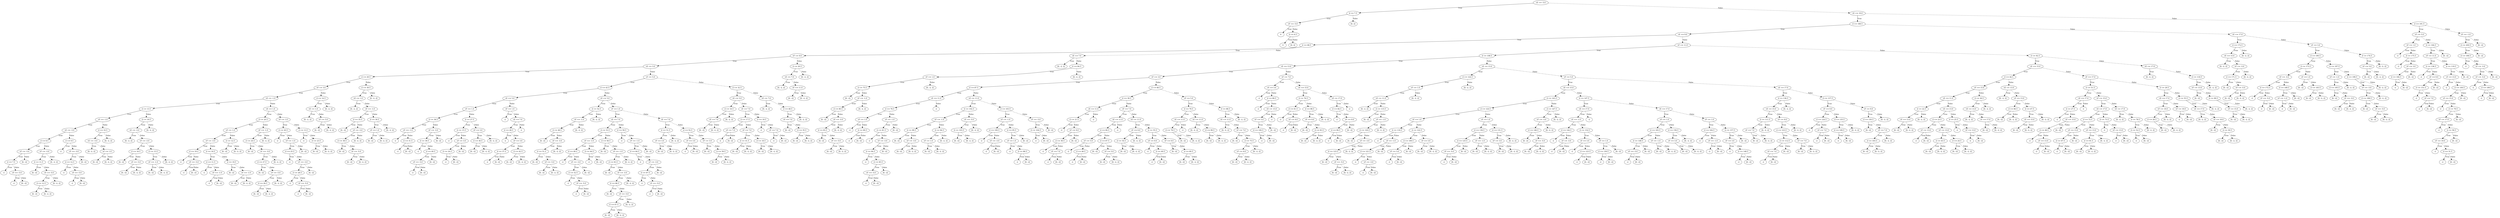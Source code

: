 digraph {
0 [label="vE <= -5.0"];
1 [label="d <= 7.5"];
2 [label="vF <= -5.0"];
3 [label="0"];
2 -> 3 [label="True"];
4 [label="d <= 6.5"];
5 [label="0"];
4 -> 5 [label="True"];
6 [label="[0, 2]"];
4 -> 6 [style="dashed", label="False"];
2 -> 4 [style="dashed", label="False"];
1 -> 2 [label="True"];
7 [label="[0, 2]"];
1 -> 7 [style="dashed", label="False"];
0 -> 1 [label="True"];
8 [label="vE <= 19.0"];
9 [label="d <= 168.5"];
10 [label="vE <= 9.0"];
11 [label="d <= 68.5"];
12 [label="vF <= 9.0"];
13 [label="vE <= 3.0"];
14 [label="d <= 29.5"];
15 [label="vF <= 3.0"];
16 [label="vE <= -1.0"];
17 [label="d <= 13.5"];
18 [label="vF <= -1.0"];
19 [label="vE <= -3.0"];
20 [label="d <= 8.5"];
21 [label="vF <= -3.0"];
22 [label="d <= 7.5"];
23 [label="-2"];
22 -> 23 [label="True"];
24 [label="vF <= -5.0"];
25 [label="-2"];
24 -> 25 [label="True"];
26 [label="[0, -2]"];
24 -> 26 [style="dashed", label="False"];
22 -> 24 [style="dashed", label="False"];
21 -> 22 [label="True"];
27 [label="[0, -2]"];
21 -> 27 [style="dashed", label="False"];
20 -> 21 [label="True"];
28 [label="vF <= -3.0"];
29 [label="d <= 11.5"];
30 [label="[0, -2]"];
29 -> 30 [label="True"];
31 [label="vF <= -5.0"];
32 [label="d <= 12.5"];
33 [label="[0, -2]"];
32 -> 33 [label="True"];
34 [label="[0, -2, 2]"];
32 -> 34 [style="dashed", label="False"];
31 -> 32 [label="True"];
35 [label="[0, -2, 2]"];
31 -> 35 [style="dashed", label="False"];
29 -> 31 [style="dashed", label="False"];
28 -> 29 [label="True"];
36 [label="[0, -2, 2]"];
28 -> 36 [style="dashed", label="False"];
20 -> 28 [style="dashed", label="False"];
19 -> 20 [label="True"];
37 [label="d <= 9.5"];
38 [label="-2"];
37 -> 38 [label="True"];
39 [label="vF <= -3.0"];
40 [label="d <= 12.5"];
41 [label="-2"];
40 -> 41 [label="True"];
42 [label="vF <= -5.0"];
43 [label="-2"];
42 -> 43 [label="True"];
44 [label="[0, -2]"];
42 -> 44 [style="dashed", label="False"];
40 -> 42 [style="dashed", label="False"];
39 -> 40 [label="True"];
45 [label="[0, -2]"];
39 -> 45 [style="dashed", label="False"];
37 -> 39 [style="dashed", label="False"];
19 -> 37 [style="dashed", label="False"];
18 -> 19 [label="True"];
46 [label="d <= 10.5"];
47 [label="vE <= -3.0"];
48 [label="[0, -2, 2]"];
47 -> 48 [label="True"];
49 [label="vF <= 1.0"];
50 [label="[0, -2]"];
49 -> 50 [label="True"];
51 [label="[0, -2, 2]"];
49 -> 51 [style="dashed", label="False"];
47 -> 49 [style="dashed", label="False"];
46 -> 47 [label="True"];
52 [label="[0, -2, 2]"];
46 -> 52 [style="dashed", label="False"];
18 -> 46 [style="dashed", label="False"];
17 -> 18 [label="True"];
53 [label="d <= 19.5"];
54 [label="vE <= -3.0"];
55 [label="[0, -2, 2]"];
54 -> 55 [label="True"];
56 [label="vF <= -3.0"];
57 [label="d <= 18.5"];
58 [label="[0, -2]"];
57 -> 58 [label="True"];
59 [label="vF <= -5.0"];
60 [label="[0, -2]"];
59 -> 60 [label="True"];
61 [label="[0, -2, 2]"];
59 -> 61 [style="dashed", label="False"];
57 -> 59 [style="dashed", label="False"];
56 -> 57 [label="True"];
62 [label="d <= 15.5"];
63 [label="vF <= -1.0"];
64 [label="[0, -2]"];
63 -> 64 [label="True"];
65 [label="[0, -2, 2]"];
63 -> 65 [style="dashed", label="False"];
62 -> 63 [label="True"];
66 [label="[0, -2, 2]"];
62 -> 66 [style="dashed", label="False"];
56 -> 62 [style="dashed", label="False"];
54 -> 56 [style="dashed", label="False"];
53 -> 54 [label="True"];
67 [label="[0, -2, 2]"];
53 -> 67 [style="dashed", label="False"];
17 -> 53 [style="dashed", label="False"];
16 -> 17 [label="True"];
68 [label="vE <= 1.0"];
69 [label="d <= 20.5"];
70 [label="vF <= 1.0"];
71 [label="vF <= -3.0"];
72 [label="d <= 19.5"];
73 [label="-2"];
72 -> 73 [label="True"];
74 [label="vF <= -5.0"];
75 [label="-2"];
74 -> 75 [label="True"];
76 [label="[0, -2]"];
74 -> 76 [style="dashed", label="False"];
72 -> 74 [style="dashed", label="False"];
71 -> 72 [label="True"];
77 [label="d <= 16.5"];
78 [label="d <= 11.5"];
79 [label="-2"];
78 -> 79 [label="True"];
80 [label="vF <= -1.0"];
81 [label="-2"];
80 -> 81 [label="True"];
82 [label="[0, -2]"];
80 -> 82 [style="dashed", label="False"];
78 -> 80 [style="dashed", label="False"];
77 -> 78 [label="True"];
83 [label="d <= 19.5"];
84 [label="[0, -2]"];
83 -> 84 [label="True"];
85 [label="vF <= -1.0"];
86 [label="[0, -2]"];
85 -> 86 [label="True"];
87 [label="[0, -2, 2]"];
85 -> 87 [style="dashed", label="False"];
83 -> 85 [style="dashed", label="False"];
77 -> 83 [style="dashed", label="False"];
71 -> 77 [style="dashed", label="False"];
70 -> 71 [label="True"];
88 [label="d <= 12.5"];
89 [label="[0, -2]"];
88 -> 89 [label="True"];
90 [label="[0, -2, 2]"];
88 -> 90 [style="dashed", label="False"];
70 -> 88 [style="dashed", label="False"];
69 -> 70 [label="True"];
91 [label="vF <= -1.0"];
92 [label="d <= 24.5"];
93 [label="[0, -2]"];
92 -> 93 [label="True"];
94 [label="vF <= -3.0"];
95 [label="d <= 27.5"];
96 [label="[0, -2]"];
95 -> 96 [label="True"];
97 [label="vF <= -5.0"];
98 [label="d <= 28.5"];
99 [label="[0, -2]"];
98 -> 99 [label="True"];
100 [label="[0, -2, 2]"];
98 -> 100 [style="dashed", label="False"];
97 -> 98 [label="True"];
101 [label="[0, -2, 2]"];
97 -> 101 [style="dashed", label="False"];
95 -> 97 [style="dashed", label="False"];
94 -> 95 [label="True"];
102 [label="[0, -2, 2]"];
94 -> 102 [style="dashed", label="False"];
92 -> 94 [style="dashed", label="False"];
91 -> 92 [label="True"];
103 [label="[0, -2, 2]"];
91 -> 103 [style="dashed", label="False"];
69 -> 91 [style="dashed", label="False"];
68 -> 69 [label="True"];
104 [label="vF <= 1.0"];
105 [label="d <= 20.5"];
106 [label="-2"];
105 -> 106 [label="True"];
107 [label="vF <= -1.0"];
108 [label="d <= 25.5"];
109 [label="-2"];
108 -> 109 [label="True"];
110 [label="vF <= -3.0"];
111 [label="d <= 28.5"];
112 [label="-2"];
111 -> 112 [label="True"];
113 [label="vF <= -5.0"];
114 [label="-2"];
113 -> 114 [label="True"];
115 [label="[0, -2]"];
113 -> 115 [style="dashed", label="False"];
111 -> 113 [style="dashed", label="False"];
110 -> 111 [label="True"];
116 [label="[0, -2]"];
110 -> 116 [style="dashed", label="False"];
108 -> 110 [style="dashed", label="False"];
107 -> 108 [label="True"];
117 [label="[0, -2]"];
107 -> 117 [style="dashed", label="False"];
105 -> 107 [style="dashed", label="False"];
104 -> 105 [label="True"];
118 [label="d <= 13.5"];
119 [label="-2"];
118 -> 119 [label="True"];
120 [label="d <= 23.5"];
121 [label="[0, -2]"];
120 -> 121 [label="True"];
122 [label="[0, -2, 2]"];
120 -> 122 [style="dashed", label="False"];
118 -> 120 [style="dashed", label="False"];
104 -> 118 [style="dashed", label="False"];
68 -> 104 [style="dashed", label="False"];
16 -> 68 [style="dashed", label="False"];
15 -> 16 [label="True"];
123 [label="d <= 14.5"];
124 [label="vE <= 1.0"];
125 [label="[0, -2, 2]"];
124 -> 125 [label="True"];
126 [label="vF <= 5.0"];
127 [label="[0, -2]"];
126 -> 127 [label="True"];
128 [label="[0, -2, 2]"];
126 -> 128 [style="dashed", label="False"];
124 -> 126 [style="dashed", label="False"];
123 -> 124 [label="True"];
129 [label="[0, -2, 2]"];
123 -> 129 [style="dashed", label="False"];
15 -> 123 [style="dashed", label="False"];
14 -> 15 [label="True"];
130 [label="d <= 39.5"];
131 [label="vE <= 1.0"];
132 [label="[0, -2, 2]"];
131 -> 132 [label="True"];
133 [label="vF <= -1.0"];
134 [label="d <= 35.5"];
135 [label="[0, -2]"];
134 -> 135 [label="True"];
136 [label="vF <= -3.0"];
137 [label="d <= 38.5"];
138 [label="[0, -2]"];
137 -> 138 [label="True"];
139 [label="vF <= -5.0"];
140 [label="[0, -2]"];
139 -> 140 [label="True"];
141 [label="[0, -2, 2]"];
139 -> 141 [style="dashed", label="False"];
137 -> 139 [style="dashed", label="False"];
136 -> 137 [label="True"];
142 [label="[0, -2, 2]"];
136 -> 142 [style="dashed", label="False"];
134 -> 136 [style="dashed", label="False"];
133 -> 134 [label="True"];
143 [label="d <= 30.5"];
144 [label="vF <= 1.0"];
145 [label="[0, -2]"];
144 -> 145 [label="True"];
146 [label="[0, -2, 2]"];
144 -> 146 [style="dashed", label="False"];
143 -> 144 [label="True"];
147 [label="[0, -2, 2]"];
143 -> 147 [style="dashed", label="False"];
133 -> 143 [style="dashed", label="False"];
131 -> 133 [style="dashed", label="False"];
130 -> 131 [label="True"];
148 [label="[0, -2, 2]"];
130 -> 148 [style="dashed", label="False"];
14 -> 130 [style="dashed", label="False"];
13 -> 14 [label="True"];
149 [label="vF <= 5.0"];
150 [label="d <= 43.5"];
151 [label="vE <= 5.0"];
152 [label="vF <= 1.0"];
153 [label="d <= 36.5"];
154 [label="vF <= -1.0"];
155 [label="-2"];
154 -> 155 [label="True"];
156 [label="d <= 31.5"];
157 [label="-2"];
156 -> 157 [label="True"];
158 [label="[0, -2]"];
156 -> 158 [style="dashed", label="False"];
154 -> 156 [style="dashed", label="False"];
153 -> 154 [label="True"];
159 [label="vF <= -3.0"];
160 [label="d <= 39.5"];
161 [label="-2"];
160 -> 161 [label="True"];
162 [label="d <= 40.5"];
163 [label="vF <= -5.0"];
164 [label="-2"];
163 -> 164 [label="True"];
165 [label="[0, -2]"];
163 -> 165 [style="dashed", label="False"];
162 -> 163 [label="True"];
166 [label="[0, -2]"];
162 -> 166 [style="dashed", label="False"];
160 -> 162 [style="dashed", label="False"];
159 -> 160 [label="True"];
167 [label="[0, -2]"];
159 -> 167 [style="dashed", label="False"];
153 -> 159 [style="dashed", label="False"];
152 -> 153 [label="True"];
168 [label="d <= 27.5"];
169 [label="d <= 15.5"];
170 [label="-2"];
169 -> 170 [label="True"];
171 [label="vF <= 3.0"];
172 [label="d <= 24.5"];
173 [label="-2"];
172 -> 173 [label="True"];
174 [label="[0, -2]"];
172 -> 174 [style="dashed", label="False"];
171 -> 172 [label="True"];
175 [label="[0, -2]"];
171 -> 175 [style="dashed", label="False"];
169 -> 171 [style="dashed", label="False"];
168 -> 169 [label="True"];
176 [label="vF <= 3.0"];
177 [label="d <= 36.5"];
178 [label="[0, -2]"];
177 -> 178 [label="True"];
179 [label="[0, -2, 2]"];
177 -> 179 [style="dashed", label="False"];
176 -> 177 [label="True"];
180 [label="[0, -2, 2]"];
176 -> 180 [style="dashed", label="False"];
168 -> 176 [style="dashed", label="False"];
152 -> 168 [style="dashed", label="False"];
151 -> 152 [label="True"];
181 [label="vF <= 1.0"];
182 [label="-2"];
181 -> 182 [label="True"];
183 [label="vE <= 7.0"];
184 [label="d <= 28.5"];
185 [label="-2"];
184 -> 185 [label="True"];
186 [label="vF <= 3.0"];
187 [label="d <= 37.5"];
188 [label="-2"];
187 -> 188 [label="True"];
189 [label="[0, -2]"];
187 -> 189 [style="dashed", label="False"];
186 -> 187 [label="True"];
190 [label="d <= 42.5"];
191 [label="[0, -2]"];
190 -> 191 [label="True"];
192 [label="[0, -2, 2]"];
190 -> 192 [style="dashed", label="False"];
186 -> 190 [style="dashed", label="False"];
184 -> 186 [style="dashed", label="False"];
183 -> 184 [label="True"];
193 [label="-2"];
183 -> 193 [style="dashed", label="False"];
181 -> 183 [style="dashed", label="False"];
151 -> 181 [style="dashed", label="False"];
150 -> 151 [label="True"];
194 [label="vE <= 5.0"];
195 [label="d <= 52.5"];
196 [label="vF <= -1.0"];
197 [label="d <= 48.5"];
198 [label="[0, -2]"];
197 -> 198 [label="True"];
199 [label="vF <= -3.0"];
200 [label="d <= 51.5"];
201 [label="[0, -2]"];
200 -> 201 [label="True"];
202 [label="vF <= -5.0"];
203 [label="[0, -2]"];
202 -> 203 [label="True"];
204 [label="[0, -2, 2]"];
202 -> 204 [style="dashed", label="False"];
200 -> 202 [style="dashed", label="False"];
199 -> 200 [label="True"];
205 [label="[0, -2, 2]"];
199 -> 205 [style="dashed", label="False"];
197 -> 199 [style="dashed", label="False"];
196 -> 197 [label="True"];
206 [label="[0, -2, 2]"];
196 -> 206 [style="dashed", label="False"];
195 -> 196 [label="True"];
207 [label="[0, -2, 2]"];
195 -> 207 [style="dashed", label="False"];
194 -> 195 [label="True"];
208 [label="vF <= 1.0"];
209 [label="vE <= 7.0"];
210 [label="d <= 53.5"];
211 [label="vF <= -1.0"];
212 [label="d <= 49.5"];
213 [label="-2"];
212 -> 213 [label="True"];
214 [label="vF <= -3.0"];
215 [label="d <= 52.5"];
216 [label="-2"];
215 -> 216 [label="True"];
217 [label="vF <= -5.0"];
218 [label="-2"];
217 -> 218 [label="True"];
219 [label="[0, -2]"];
217 -> 219 [style="dashed", label="False"];
215 -> 217 [style="dashed", label="False"];
214 -> 215 [label="True"];
220 [label="[0, -2]"];
214 -> 220 [style="dashed", label="False"];
212 -> 214 [style="dashed", label="False"];
211 -> 212 [label="True"];
221 [label="d <= 44.5"];
222 [label="-2"];
221 -> 222 [label="True"];
223 [label="[0, -2]"];
221 -> 223 [style="dashed", label="False"];
211 -> 221 [style="dashed", label="False"];
210 -> 211 [label="True"];
224 [label="d <= 58.5"];
225 [label="[0, -2]"];
224 -> 225 [label="True"];
226 [label="vF <= -1.0"];
227 [label="d <= 63.5"];
228 [label="[0, -2]"];
227 -> 228 [label="True"];
229 [label="vF <= -3.0"];
230 [label="d <= 66.5"];
231 [label="[0, -2]"];
230 -> 231 [label="True"];
232 [label="vF <= -5.0"];
233 [label="d <= 67.5"];
234 [label="[0, -2]"];
233 -> 234 [label="True"];
235 [label="[0, -2, 2]"];
233 -> 235 [style="dashed", label="False"];
232 -> 233 [label="True"];
236 [label="[0, -2, 2]"];
232 -> 236 [style="dashed", label="False"];
230 -> 232 [style="dashed", label="False"];
229 -> 230 [label="True"];
237 [label="[0, -2, 2]"];
229 -> 237 [style="dashed", label="False"];
227 -> 229 [style="dashed", label="False"];
226 -> 227 [label="True"];
238 [label="[0, -2, 2]"];
226 -> 238 [style="dashed", label="False"];
224 -> 226 [style="dashed", label="False"];
210 -> 224 [style="dashed", label="False"];
209 -> 210 [label="True"];
239 [label="d <= 59.5"];
240 [label="-2"];
239 -> 240 [label="True"];
241 [label="vF <= -1.0"];
242 [label="d <= 64.5"];
243 [label="-2"];
242 -> 243 [label="True"];
244 [label="vF <= -3.0"];
245 [label="d <= 67.5"];
246 [label="-2"];
245 -> 246 [label="True"];
247 [label="vF <= -5.0"];
248 [label="-2"];
247 -> 248 [label="True"];
249 [label="[0, -2]"];
247 -> 249 [style="dashed", label="False"];
245 -> 247 [style="dashed", label="False"];
244 -> 245 [label="True"];
250 [label="[0, -2]"];
244 -> 250 [style="dashed", label="False"];
242 -> 244 [style="dashed", label="False"];
241 -> 242 [label="True"];
251 [label="[0, -2]"];
241 -> 251 [style="dashed", label="False"];
239 -> 241 [style="dashed", label="False"];
209 -> 239 [style="dashed", label="False"];
208 -> 209 [label="True"];
252 [label="vE <= 7.0"];
253 [label="d <= 51.5"];
254 [label="vF <= 3.0"];
255 [label="[0, -2]"];
254 -> 255 [label="True"];
256 [label="[0, -2, 2]"];
254 -> 256 [style="dashed", label="False"];
253 -> 254 [label="True"];
257 [label="[0, -2, 2]"];
253 -> 257 [style="dashed", label="False"];
252 -> 253 [label="True"];
258 [label="d <= 52.5"];
259 [label="vF <= 3.0"];
260 [label="-2"];
259 -> 260 [label="True"];
261 [label="[0, -2]"];
259 -> 261 [style="dashed", label="False"];
258 -> 259 [label="True"];
262 [label="vF <= 3.0"];
263 [label="[0, -2]"];
262 -> 263 [label="True"];
264 [label="d <= 59.5"];
265 [label="[0, -2]"];
264 -> 265 [label="True"];
266 [label="[0, -2, 2]"];
264 -> 266 [style="dashed", label="False"];
262 -> 264 [style="dashed", label="False"];
258 -> 262 [style="dashed", label="False"];
252 -> 258 [style="dashed", label="False"];
208 -> 252 [style="dashed", label="False"];
194 -> 208 [style="dashed", label="False"];
150 -> 194 [style="dashed", label="False"];
149 -> 150 [label="True"];
267 [label="d <= 32.5"];
268 [label="vE <= 5.0"];
269 [label="d <= 16.5"];
270 [label="vF <= 7.0"];
271 [label="[0, -2]"];
270 -> 271 [label="True"];
272 [label="[0, -2, 2]"];
270 -> 272 [style="dashed", label="False"];
269 -> 270 [label="True"];
273 [label="[0, -2, 2]"];
269 -> 273 [style="dashed", label="False"];
268 -> 269 [label="True"];
274 [label="vE <= 7.0"];
275 [label="d <= 17.5"];
276 [label="vF <= 7.0"];
277 [label="-2"];
276 -> 277 [label="True"];
278 [label="[0, -2]"];
276 -> 278 [style="dashed", label="False"];
275 -> 276 [label="True"];
279 [label="vF <= 7.0"];
280 [label="d <= 31.5"];
281 [label="[0, -2]"];
280 -> 281 [label="True"];
282 [label="[0, -2, 2]"];
280 -> 282 [style="dashed", label="False"];
279 -> 280 [label="True"];
283 [label="d <= 18.5"];
284 [label="[0, -2]"];
283 -> 284 [label="True"];
285 [label="[0, -2, 2]"];
283 -> 285 [style="dashed", label="False"];
279 -> 283 [style="dashed", label="False"];
275 -> 279 [style="dashed", label="False"];
274 -> 275 [label="True"];
286 [label="d <= 19.5"];
287 [label="-2"];
286 -> 287 [label="True"];
288 [label="vF <= 7.0"];
289 [label="-2"];
288 -> 289 [label="True"];
290 [label="[0, -2]"];
288 -> 290 [style="dashed", label="False"];
286 -> 288 [style="dashed", label="False"];
274 -> 286 [style="dashed", label="False"];
268 -> 274 [style="dashed", label="False"];
267 -> 268 [label="True"];
291 [label="vE <= 7.0"];
292 [label="[0, -2, 2]"];
291 -> 292 [label="True"];
293 [label="d <= 48.5"];
294 [label="vF <= 7.0"];
295 [label="[0, -2]"];
294 -> 295 [label="True"];
296 [label="d <= 35.5"];
297 [label="[0, -2]"];
296 -> 297 [label="True"];
298 [label="[0, -2, 2]"];
296 -> 298 [style="dashed", label="False"];
294 -> 296 [style="dashed", label="False"];
293 -> 294 [label="True"];
299 [label="[0, -2, 2]"];
293 -> 299 [style="dashed", label="False"];
291 -> 293 [style="dashed", label="False"];
267 -> 291 [style="dashed", label="False"];
149 -> 267 [style="dashed", label="False"];
13 -> 149 [style="dashed", label="False"];
12 -> 13 [label="True"];
300 [label="d <= 20.5"];
301 [label="vE <= 7.0"];
302 [label="[0, -2, 2]"];
301 -> 302 [label="True"];
303 [label="vF <= 11.0"];
304 [label="[0, -2]"];
303 -> 304 [label="True"];
305 [label="[0, -2, 2]"];
303 -> 305 [style="dashed", label="False"];
301 -> 303 [style="dashed", label="False"];
300 -> 301 [label="True"];
306 [label="[0, -2, 2]"];
300 -> 306 [style="dashed", label="False"];
12 -> 300 [style="dashed", label="False"];
11 -> 12 [label="True"];
307 [label="vE <= 7.0"];
308 [label="[0, -2, 2]"];
307 -> 308 [label="True"];
309 [label="d <= 84.5"];
310 [label="vF <= 1.0"];
311 [label="d <= 75.5"];
312 [label="[0, -2]"];
311 -> 312 [label="True"];
313 [label="vF <= -1.0"];
314 [label="d <= 80.5"];
315 [label="[0, -2]"];
314 -> 315 [label="True"];
316 [label="vF <= -3.0"];
317 [label="d <= 83.5"];
318 [label="[0, -2]"];
317 -> 318 [label="True"];
319 [label="vF <= -5.0"];
320 [label="[0, -2]"];
319 -> 320 [label="True"];
321 [label="[0, -2, 2]"];
319 -> 321 [style="dashed", label="False"];
317 -> 319 [style="dashed", label="False"];
316 -> 317 [label="True"];
322 [label="[0, -2, 2]"];
316 -> 322 [style="dashed", label="False"];
314 -> 316 [style="dashed", label="False"];
313 -> 314 [label="True"];
323 [label="[0, -2, 2]"];
313 -> 323 [style="dashed", label="False"];
311 -> 313 [style="dashed", label="False"];
310 -> 311 [label="True"];
324 [label="[0, -2, 2]"];
310 -> 324 [style="dashed", label="False"];
309 -> 310 [label="True"];
325 [label="[0, -2, 2]"];
309 -> 325 [style="dashed", label="False"];
307 -> 309 [style="dashed", label="False"];
11 -> 307 [style="dashed", label="False"];
10 -> 11 [label="True"];
326 [label="vF <= 11.0"];
327 [label="d <= 108.5"];
328 [label="vE <= 13.0"];
329 [label="vF <= 3.0"];
330 [label="d <= 87.5"];
331 [label="vE <= 11.0"];
332 [label="d <= 76.5"];
333 [label="vF <= 1.0"];
334 [label="-2"];
333 -> 334 [label="True"];
335 [label="d <= 69.5"];
336 [label="-2"];
335 -> 336 [label="True"];
337 [label="[0, -2]"];
335 -> 337 [style="dashed", label="False"];
333 -> 335 [style="dashed", label="False"];
332 -> 333 [label="True"];
338 [label="vF <= -1.0"];
339 [label="d <= 81.5"];
340 [label="-2"];
339 -> 340 [label="True"];
341 [label="vF <= -3.0"];
342 [label="d <= 84.5"];
343 [label="-2"];
342 -> 343 [label="True"];
344 [label="d <= 85.5"];
345 [label="vF <= -5.0"];
346 [label="-2"];
345 -> 346 [label="True"];
347 [label="[0, -2]"];
345 -> 347 [style="dashed", label="False"];
344 -> 345 [label="True"];
348 [label="[0, -2]"];
344 -> 348 [style="dashed", label="False"];
342 -> 344 [style="dashed", label="False"];
341 -> 342 [label="True"];
349 [label="[0, -2]"];
341 -> 349 [style="dashed", label="False"];
339 -> 341 [style="dashed", label="False"];
338 -> 339 [label="True"];
350 [label="[0, -2]"];
338 -> 350 [style="dashed", label="False"];
332 -> 338 [style="dashed", label="False"];
331 -> 332 [label="True"];
351 [label="-2"];
331 -> 351 [style="dashed", label="False"];
330 -> 331 [label="True"];
352 [label="vE <= 11.0"];
353 [label="d <= 102.5"];
354 [label="vF <= -1.0"];
355 [label="d <= 99.5"];
356 [label="[0, -2]"];
355 -> 356 [label="True"];
357 [label="vF <= -3.0"];
358 [label="[0, -2]"];
357 -> 358 [label="True"];
359 [label="[0, -2, 2]"];
357 -> 359 [style="dashed", label="False"];
355 -> 357 [style="dashed", label="False"];
354 -> 355 [label="True"];
360 [label="d <= 94.5"];
361 [label="vF <= 1.0"];
362 [label="[0, -2]"];
361 -> 362 [label="True"];
363 [label="[0, -2, 2]"];
361 -> 363 [style="dashed", label="False"];
360 -> 361 [label="True"];
364 [label="[0, -2, 2]"];
360 -> 364 [style="dashed", label="False"];
354 -> 360 [style="dashed", label="False"];
353 -> 354 [label="True"];
365 [label="vF <= -5.0"];
366 [label="d <= 103.5"];
367 [label="[0, -2]"];
366 -> 367 [label="True"];
368 [label="[0, -2, 2]"];
366 -> 368 [style="dashed", label="False"];
365 -> 366 [label="True"];
369 [label="[0, -2, 2]"];
365 -> 369 [style="dashed", label="False"];
353 -> 365 [style="dashed", label="False"];
352 -> 353 [label="True"];
370 [label="d <= 103.5"];
371 [label="vF <= -1.0"];
372 [label="d <= 100.5"];
373 [label="-2"];
372 -> 373 [label="True"];
374 [label="vF <= -3.0"];
375 [label="-2"];
374 -> 375 [label="True"];
376 [label="[0, -2]"];
374 -> 376 [style="dashed", label="False"];
372 -> 374 [style="dashed", label="False"];
371 -> 372 [label="True"];
377 [label="d <= 95.5"];
378 [label="vF <= 1.0"];
379 [label="-2"];
378 -> 379 [label="True"];
380 [label="d <= 88.5"];
381 [label="-2"];
380 -> 381 [label="True"];
382 [label="[0, -2]"];
380 -> 382 [style="dashed", label="False"];
378 -> 380 [style="dashed", label="False"];
377 -> 378 [label="True"];
383 [label="[0, -2]"];
377 -> 383 [style="dashed", label="False"];
371 -> 377 [style="dashed", label="False"];
370 -> 371 [label="True"];
384 [label="vF <= -5.0"];
385 [label="d <= 104.5"];
386 [label="-2"];
385 -> 386 [label="True"];
387 [label="[0, -2]"];
385 -> 387 [style="dashed", label="False"];
384 -> 385 [label="True"];
388 [label="[0, -2]"];
384 -> 388 [style="dashed", label="False"];
370 -> 384 [style="dashed", label="False"];
352 -> 370 [style="dashed", label="False"];
330 -> 352 [style="dashed", label="False"];
329 -> 330 [label="True"];
389 [label="d <= 68.5"];
390 [label="d <= 39.5"];
391 [label="vE <= 11.0"];
392 [label="d <= 21.5"];
393 [label="-2"];
392 -> 393 [label="True"];
394 [label="vF <= 9.0"];
395 [label="d <= 36.5"];
396 [label="-2"];
395 -> 396 [label="True"];
397 [label="vF <= 7.0"];
398 [label="-2"];
397 -> 398 [label="True"];
399 [label="[0, -2]"];
397 -> 399 [style="dashed", label="False"];
395 -> 397 [style="dashed", label="False"];
394 -> 395 [label="True"];
400 [label="[0, -2]"];
394 -> 400 [style="dashed", label="False"];
392 -> 394 [style="dashed", label="False"];
391 -> 392 [label="True"];
401 [label="-2"];
391 -> 401 [style="dashed", label="False"];
390 -> 391 [label="True"];
402 [label="vF <= 7.0"];
403 [label="vE <= 11.0"];
404 [label="d <= 60.5"];
405 [label="vF <= 5.0"];
406 [label="-2"];
405 -> 406 [label="True"];
407 [label="d <= 49.5"];
408 [label="-2"];
407 -> 408 [label="True"];
409 [label="[0, -2]"];
407 -> 409 [style="dashed", label="False"];
405 -> 407 [style="dashed", label="False"];
404 -> 405 [label="True"];
410 [label="d <= 67.5"];
411 [label="[0, -2]"];
410 -> 411 [label="True"];
412 [label="vF <= 5.0"];
413 [label="[0, -2]"];
412 -> 413 [label="True"];
414 [label="[0, -2, 2]"];
412 -> 414 [style="dashed", label="False"];
410 -> 412 [style="dashed", label="False"];
404 -> 410 [style="dashed", label="False"];
403 -> 404 [label="True"];
415 [label="-2"];
403 -> 415 [style="dashed", label="False"];
402 -> 403 [label="True"];
416 [label="vE <= 11.0"];
417 [label="vF <= 9.0"];
418 [label="d <= 54.5"];
419 [label="[0, -2]"];
418 -> 419 [label="True"];
420 [label="[0, -2, 2]"];
418 -> 420 [style="dashed", label="False"];
417 -> 418 [label="True"];
421 [label="[0, -2, 2]"];
417 -> 421 [style="dashed", label="False"];
416 -> 417 [label="True"];
422 [label="d <= 55.5"];
423 [label="vF <= 9.0"];
424 [label="-2"];
423 -> 424 [label="True"];
425 [label="d <= 40.5"];
426 [label="-2"];
425 -> 426 [label="True"];
427 [label="[0, -2]"];
425 -> 427 [style="dashed", label="False"];
423 -> 425 [style="dashed", label="False"];
422 -> 423 [label="True"];
428 [label="vF <= 9.0"];
429 [label="[0, -2]"];
428 -> 429 [label="True"];
430 [label="d <= 60.5"];
431 [label="[0, -2]"];
430 -> 431 [label="True"];
432 [label="[0, -2, 2]"];
430 -> 432 [style="dashed", label="False"];
428 -> 430 [style="dashed", label="False"];
422 -> 428 [style="dashed", label="False"];
416 -> 422 [style="dashed", label="False"];
402 -> 416 [style="dashed", label="False"];
390 -> 402 [style="dashed", label="False"];
389 -> 390 [label="True"];
433 [label="vF <= 5.0"];
434 [label="d <= 79.5"];
435 [label="vE <= 11.0"];
436 [label="d <= 78.5"];
437 [label="[0, -2]"];
436 -> 437 [label="True"];
438 [label="[0, -2, 2]"];
436 -> 438 [style="dashed", label="False"];
435 -> 436 [label="True"];
439 [label="-2"];
435 -> 439 [style="dashed", label="False"];
434 -> 435 [label="True"];
440 [label="vE <= 11.0"];
441 [label="[0, -2, 2]"];
440 -> 441 [label="True"];
442 [label="d <= 99.5"];
443 [label="[0, -2]"];
442 -> 443 [label="True"];
444 [label="[0, -2, 2]"];
442 -> 444 [style="dashed", label="False"];
440 -> 442 [style="dashed", label="False"];
434 -> 440 [style="dashed", label="False"];
433 -> 434 [label="True"];
445 [label="d <= 88.5"];
446 [label="vE <= 11.0"];
447 [label="[0, -2, 2]"];
446 -> 447 [label="True"];
448 [label="vF <= 7.0"];
449 [label="[0, -2]"];
448 -> 449 [label="True"];
450 [label="d <= 75.5"];
451 [label="vF <= 9.0"];
452 [label="[0, -2]"];
451 -> 452 [label="True"];
453 [label="[0, -2, 2]"];
451 -> 453 [style="dashed", label="False"];
450 -> 451 [label="True"];
454 [label="[0, -2, 2]"];
450 -> 454 [style="dashed", label="False"];
448 -> 450 [style="dashed", label="False"];
446 -> 448 [style="dashed", label="False"];
445 -> 446 [label="True"];
455 [label="[0, -2, 2]"];
445 -> 455 [style="dashed", label="False"];
433 -> 445 [style="dashed", label="False"];
389 -> 433 [style="dashed", label="False"];
329 -> 389 [style="dashed", label="False"];
328 -> 329 [label="True"];
456 [label="vF <= 7.0"];
457 [label="vF <= 3.0"];
458 [label="-2"];
457 -> 458 [label="True"];
459 [label="d <= 89.5"];
460 [label="-2"];
459 -> 460 [label="True"];
461 [label="vE <= 15.0"];
462 [label="vF <= 5.0"];
463 [label="d <= 100.5"];
464 [label="-2"];
463 -> 464 [label="True"];
465 [label="[0, -2]"];
463 -> 465 [style="dashed", label="False"];
462 -> 463 [label="True"];
466 [label="[0, -2]"];
462 -> 466 [style="dashed", label="False"];
461 -> 462 [label="True"];
467 [label="-2"];
461 -> 467 [style="dashed", label="False"];
459 -> 461 [style="dashed", label="False"];
457 -> 459 [style="dashed", label="False"];
456 -> 457 [label="True"];
468 [label="vE <= 15.0"];
469 [label="d <= 76.5"];
470 [label="d <= 61.5"];
471 [label="-2"];
470 -> 471 [label="True"];
472 [label="vF <= 9.0"];
473 [label="-2"];
472 -> 473 [label="True"];
474 [label="[0, -2]"];
472 -> 474 [style="dashed", label="False"];
470 -> 472 [style="dashed", label="False"];
469 -> 470 [label="True"];
475 [label="d <= 98.5"];
476 [label="vF <= 9.0"];
477 [label="[0, -2]"];
476 -> 477 [label="True"];
478 [label="d <= 83.5"];
479 [label="[0, -2]"];
478 -> 479 [label="True"];
480 [label="[0, -2, 2]"];
478 -> 480 [style="dashed", label="False"];
476 -> 478 [style="dashed", label="False"];
475 -> 476 [label="True"];
481 [label="[0, -2, 2]"];
475 -> 481 [style="dashed", label="False"];
469 -> 475 [style="dashed", label="False"];
468 -> 469 [label="True"];
482 [label="vE <= 17.0"];
483 [label="d <= 84.5"];
484 [label="-2"];
483 -> 484 [label="True"];
485 [label="vF <= 9.0"];
486 [label="d <= 99.5"];
487 [label="-2"];
486 -> 487 [label="True"];
488 [label="[0, -2]"];
486 -> 488 [style="dashed", label="False"];
485 -> 486 [label="True"];
489 [label="[0, -2]"];
485 -> 489 [style="dashed", label="False"];
483 -> 485 [style="dashed", label="False"];
482 -> 483 [label="True"];
490 [label="-2"];
482 -> 490 [style="dashed", label="False"];
468 -> 482 [style="dashed", label="False"];
456 -> 468 [style="dashed", label="False"];
328 -> 456 [style="dashed", label="False"];
327 -> 328 [label="True"];
491 [label="vE <= 13.0"];
492 [label="d <= 124.5"];
493 [label="vF <= 1.0"];
494 [label="vE <= 11.0"];
495 [label="[0, -2, 2]"];
494 -> 495 [label="True"];
496 [label="d <= 115.5"];
497 [label="[0, -2]"];
496 -> 497 [label="True"];
498 [label="vF <= -1.0"];
499 [label="d <= 120.5"];
500 [label="[0, -2]"];
499 -> 500 [label="True"];
501 [label="vF <= -3.0"];
502 [label="d <= 123.5"];
503 [label="[0, -2]"];
502 -> 503 [label="True"];
504 [label="vF <= -5.0"];
505 [label="[0, -2]"];
504 -> 505 [label="True"];
506 [label="[0, -2, 2]"];
504 -> 506 [style="dashed", label="False"];
502 -> 504 [style="dashed", label="False"];
501 -> 502 [label="True"];
507 [label="[0, -2, 2]"];
501 -> 507 [style="dashed", label="False"];
499 -> 501 [style="dashed", label="False"];
498 -> 499 [label="True"];
508 [label="[0, -2, 2]"];
498 -> 508 [style="dashed", label="False"];
496 -> 498 [style="dashed", label="False"];
494 -> 496 [style="dashed", label="False"];
493 -> 494 [label="True"];
509 [label="[0, -2, 2]"];
493 -> 509 [style="dashed", label="False"];
492 -> 493 [label="True"];
510 [label="[0, -2, 2]"];
492 -> 510 [style="dashed", label="False"];
491 -> 492 [label="True"];
511 [label="vF <= 5.0"];
512 [label="vE <= 15.0"];
513 [label="d <= 143.5"];
514 [label="d <= 124.5"];
515 [label="vF <= 1.0"];
516 [label="d <= 116.5"];
517 [label="-2"];
516 -> 517 [label="True"];
518 [label="vF <= -1.0"];
519 [label="d <= 121.5"];
520 [label="-2"];
519 -> 520 [label="True"];
521 [label="vF <= -3.0"];
522 [label="-2"];
521 -> 522 [label="True"];
523 [label="[0, -2]"];
521 -> 523 [style="dashed", label="False"];
519 -> 521 [style="dashed", label="False"];
518 -> 519 [label="True"];
524 [label="[0, -2]"];
518 -> 524 [style="dashed", label="False"];
516 -> 518 [style="dashed", label="False"];
515 -> 516 [label="True"];
525 [label="d <= 122.5"];
526 [label="d <= 109.5"];
527 [label="vF <= 3.0"];
528 [label="-2"];
527 -> 528 [label="True"];
529 [label="[0, -2]"];
527 -> 529 [style="dashed", label="False"];
526 -> 527 [label="True"];
530 [label="[0, -2]"];
526 -> 530 [style="dashed", label="False"];
525 -> 526 [label="True"];
531 [label="vF <= 3.0"];
532 [label="[0, -2]"];
531 -> 532 [label="True"];
533 [label="[0, -2, 2]"];
531 -> 533 [style="dashed", label="False"];
525 -> 531 [style="dashed", label="False"];
515 -> 525 [style="dashed", label="False"];
514 -> 515 [label="True"];
534 [label="vF <= 1.0"];
535 [label="d <= 138.5"];
536 [label="d <= 125.5"];
537 [label="vF <= -5.0"];
538 [label="-2"];
537 -> 538 [label="True"];
539 [label="[0, -2]"];
537 -> 539 [style="dashed", label="False"];
536 -> 537 [label="True"];
540 [label="[0, -2]"];
536 -> 540 [style="dashed", label="False"];
535 -> 536 [label="True"];
541 [label="vF <= -1.0"];
542 [label="[0, -2]"];
541 -> 542 [label="True"];
543 [label="[0, -2, 2]"];
541 -> 543 [style="dashed", label="False"];
535 -> 541 [style="dashed", label="False"];
534 -> 535 [label="True"];
544 [label="d <= 131.5"];
545 [label="vF <= 3.0"];
546 [label="[0, -2]"];
545 -> 546 [label="True"];
547 [label="[0, -2, 2]"];
545 -> 547 [style="dashed", label="False"];
544 -> 545 [label="True"];
548 [label="[0, -2, 2]"];
544 -> 548 [style="dashed", label="False"];
534 -> 544 [style="dashed", label="False"];
514 -> 534 [style="dashed", label="False"];
513 -> 514 [label="True"];
549 [label="d <= 147.5"];
550 [label="vF <= -3.0"];
551 [label="d <= 146.5"];
552 [label="[0, -2]"];
551 -> 552 [label="True"];
553 [label="vF <= -5.0"];
554 [label="[0, -2]"];
553 -> 554 [label="True"];
555 [label="[0, -2, 2]"];
553 -> 555 [style="dashed", label="False"];
551 -> 553 [style="dashed", label="False"];
550 -> 551 [label="True"];
556 [label="[0, -2, 2]"];
550 -> 556 [style="dashed", label="False"];
549 -> 550 [label="True"];
557 [label="[0, -2, 2]"];
549 -> 557 [style="dashed", label="False"];
513 -> 549 [style="dashed", label="False"];
512 -> 513 [label="True"];
558 [label="d <= 147.5"];
559 [label="vE <= 17.0"];
560 [label="vF <= -1.0"];
561 [label="d <= 144.5"];
562 [label="-2"];
561 -> 562 [label="True"];
563 [label="vF <= -3.0"];
564 [label="-2"];
563 -> 564 [label="True"];
565 [label="[0, -2]"];
563 -> 565 [style="dashed", label="False"];
561 -> 563 [style="dashed", label="False"];
560 -> 561 [label="True"];
566 [label="d <= 132.5"];
567 [label="vF <= 3.0"];
568 [label="-2"];
567 -> 568 [label="True"];
569 [label="d <= 123.5"];
570 [label="-2"];
569 -> 570 [label="True"];
571 [label="[0, -2]"];
569 -> 571 [style="dashed", label="False"];
567 -> 569 [style="dashed", label="False"];
566 -> 567 [label="True"];
572 [label="vF <= 1.0"];
573 [label="d <= 139.5"];
574 [label="-2"];
573 -> 574 [label="True"];
575 [label="[0, -2]"];
573 -> 575 [style="dashed", label="False"];
572 -> 573 [label="True"];
576 [label="[0, -2]"];
572 -> 576 [style="dashed", label="False"];
566 -> 572 [style="dashed", label="False"];
560 -> 566 [style="dashed", label="False"];
559 -> 560 [label="True"];
577 [label="-2"];
559 -> 577 [style="dashed", label="False"];
558 -> 559 [label="True"];
578 [label="vE <= 17.0"];
579 [label="vF <= 1.0"];
580 [label="d <= 163.5"];
581 [label="d <= 148.5"];
582 [label="vF <= -5.0"];
583 [label="-2"];
582 -> 583 [label="True"];
584 [label="[0, -2]"];
582 -> 584 [style="dashed", label="False"];
581 -> 582 [label="True"];
585 [label="[0, -2]"];
581 -> 585 [style="dashed", label="False"];
580 -> 581 [label="True"];
586 [label="vF <= -1.0"];
587 [label="[0, -2]"];
586 -> 587 [label="True"];
588 [label="[0, -2, 2]"];
586 -> 588 [style="dashed", label="False"];
580 -> 586 [style="dashed", label="False"];
579 -> 580 [label="True"];
589 [label="d <= 156.5"];
590 [label="vF <= 3.0"];
591 [label="[0, -2]"];
590 -> 591 [label="True"];
592 [label="[0, -2, 2]"];
590 -> 592 [style="dashed", label="False"];
589 -> 590 [label="True"];
593 [label="[0, -2, 2]"];
589 -> 593 [style="dashed", label="False"];
579 -> 589 [style="dashed", label="False"];
578 -> 579 [label="True"];
594 [label="vF <= 1.0"];
595 [label="d <= 164.5"];
596 [label="-2"];
595 -> 596 [label="True"];
597 [label="vF <= -1.0"];
598 [label="-2"];
597 -> 598 [label="True"];
599 [label="[0, -2]"];
597 -> 599 [style="dashed", label="False"];
595 -> 597 [style="dashed", label="False"];
594 -> 595 [label="True"];
600 [label="d <= 157.5"];
601 [label="vF <= 3.0"];
602 [label="-2"];
601 -> 602 [label="True"];
603 [label="d <= 148.5"];
604 [label="-2"];
603 -> 604 [label="True"];
605 [label="[0, -2]"];
603 -> 605 [style="dashed", label="False"];
601 -> 603 [style="dashed", label="False"];
600 -> 601 [label="True"];
606 [label="[0, -2]"];
600 -> 606 [style="dashed", label="False"];
594 -> 600 [style="dashed", label="False"];
578 -> 594 [style="dashed", label="False"];
558 -> 578 [style="dashed", label="False"];
512 -> 558 [style="dashed", label="False"];
511 -> 512 [label="True"];
607 [label="vE <= 17.0"];
608 [label="d <= 136.5"];
609 [label="vE <= 15.0"];
610 [label="d <= 111.5"];
611 [label="vF <= 7.0"];
612 [label="[0, -2]"];
611 -> 612 [label="True"];
613 [label="[0, -2, 2]"];
611 -> 613 [style="dashed", label="False"];
610 -> 611 [label="True"];
614 [label="[0, -2, 2]"];
610 -> 614 [style="dashed", label="False"];
609 -> 610 [label="True"];
615 [label="vF <= 9.0"];
616 [label="d <= 123.5"];
617 [label="d <= 112.5"];
618 [label="vF <= 7.0"];
619 [label="-2"];
618 -> 619 [label="True"];
620 [label="[0, -2]"];
618 -> 620 [style="dashed", label="False"];
617 -> 618 [label="True"];
621 [label="[0, -2]"];
617 -> 621 [style="dashed", label="False"];
616 -> 617 [label="True"];
622 [label="vF <= 7.0"];
623 [label="[0, -2]"];
622 -> 623 [label="True"];
624 [label="[0, -2, 2]"];
622 -> 624 [style="dashed", label="False"];
616 -> 622 [style="dashed", label="False"];
615 -> 616 [label="True"];
625 [label="[0, -2, 2]"];
615 -> 625 [style="dashed", label="False"];
609 -> 615 [style="dashed", label="False"];
608 -> 609 [label="True"];
626 [label="[0, -2, 2]"];
608 -> 626 [style="dashed", label="False"];
607 -> 608 [label="True"];
627 [label="d <= 137.5"];
628 [label="vF <= 9.0"];
629 [label="d <= 124.5"];
630 [label="-2"];
629 -> 630 [label="True"];
631 [label="vF <= 7.0"];
632 [label="-2"];
631 -> 632 [label="True"];
633 [label="[0, -2]"];
631 -> 633 [style="dashed", label="False"];
629 -> 631 [style="dashed", label="False"];
628 -> 629 [label="True"];
634 [label="d <= 135.5"];
635 [label="d <= 109.5"];
636 [label="-2"];
635 -> 636 [label="True"];
637 [label="[0, -2]"];
635 -> 637 [style="dashed", label="False"];
634 -> 635 [label="True"];
638 [label="[0, -2, 2]"];
634 -> 638 [style="dashed", label="False"];
628 -> 634 [style="dashed", label="False"];
627 -> 628 [label="True"];
639 [label="vF <= 9.0"];
640 [label="d <= 150.5"];
641 [label="[0, -2]"];
640 -> 641 [label="True"];
642 [label="vF <= 7.0"];
643 [label="d <= 163.5"];
644 [label="[0, -2]"];
643 -> 644 [label="True"];
645 [label="[0, -2, 2]"];
643 -> 645 [style="dashed", label="False"];
642 -> 643 [label="True"];
646 [label="[0, -2, 2]"];
642 -> 646 [style="dashed", label="False"];
640 -> 642 [style="dashed", label="False"];
639 -> 640 [label="True"];
647 [label="[0, -2, 2]"];
639 -> 647 [style="dashed", label="False"];
627 -> 639 [style="dashed", label="False"];
607 -> 627 [style="dashed", label="False"];
511 -> 607 [style="dashed", label="False"];
491 -> 511 [style="dashed", label="False"];
327 -> 491 [style="dashed", label="False"];
326 -> 327 [label="True"];
648 [label="d <= 92.5"];
649 [label="vE <= 15.0"];
650 [label="d <= 44.5"];
651 [label="vF <= 15.0"];
652 [label="vE <= 11.0"];
653 [label="d <= 22.5"];
654 [label="vF <= 13.0"];
655 [label="[0, -2]"];
654 -> 655 [label="True"];
656 [label="[0, -2, 2]"];
654 -> 656 [style="dashed", label="False"];
653 -> 654 [label="True"];
657 [label="[0, -2, 2]"];
653 -> 657 [style="dashed", label="False"];
652 -> 653 [label="True"];
658 [label="vE <= 13.0"];
659 [label="d <= 23.5"];
660 [label="vF <= 13.0"];
661 [label="-2"];
660 -> 661 [label="True"];
662 [label="[0, -2]"];
660 -> 662 [style="dashed", label="False"];
659 -> 660 [label="True"];
663 [label="vF <= 13.0"];
664 [label="d <= 43.5"];
665 [label="[0, -2]"];
664 -> 665 [label="True"];
666 [label="[0, -2, 2]"];
664 -> 666 [style="dashed", label="False"];
663 -> 664 [label="True"];
667 [label="d <= 24.5"];
668 [label="[0, -2]"];
667 -> 668 [label="True"];
669 [label="[0, -2, 2]"];
667 -> 669 [style="dashed", label="False"];
663 -> 667 [style="dashed", label="False"];
659 -> 663 [style="dashed", label="False"];
658 -> 659 [label="True"];
670 [label="d <= 25.5"];
671 [label="-2"];
670 -> 671 [label="True"];
672 [label="vF <= 13.0"];
673 [label="-2"];
672 -> 673 [label="True"];
674 [label="[0, -2]"];
672 -> 674 [style="dashed", label="False"];
670 -> 672 [style="dashed", label="False"];
658 -> 670 [style="dashed", label="False"];
652 -> 658 [style="dashed", label="False"];
651 -> 652 [label="True"];
675 [label="d <= 26.5"];
676 [label="vE <= 13.0"];
677 [label="[0, -2, 2]"];
676 -> 677 [label="True"];
678 [label="vF <= 17.0"];
679 [label="[0, -2]"];
678 -> 679 [label="True"];
680 [label="[0, -2, 2]"];
678 -> 680 [style="dashed", label="False"];
676 -> 678 [style="dashed", label="False"];
675 -> 676 [label="True"];
681 [label="[0, -2, 2]"];
675 -> 681 [style="dashed", label="False"];
651 -> 675 [style="dashed", label="False"];
650 -> 651 [label="True"];
682 [label="vE <= 13.0"];
683 [label="[0, -2, 2]"];
682 -> 683 [label="True"];
684 [label="vF <= 13.0"];
685 [label="d <= 66.5"];
686 [label="[0, -2]"];
685 -> 686 [label="True"];
687 [label="[0, -2, 2]"];
685 -> 687 [style="dashed", label="False"];
684 -> 685 [label="True"];
688 [label="d <= 47.5"];
689 [label="vF <= 15.0"];
690 [label="[0, -2]"];
689 -> 690 [label="True"];
691 [label="[0, -2, 2]"];
689 -> 691 [style="dashed", label="False"];
688 -> 689 [label="True"];
692 [label="[0, -2, 2]"];
688 -> 692 [style="dashed", label="False"];
684 -> 688 [style="dashed", label="False"];
682 -> 684 [style="dashed", label="False"];
650 -> 682 [style="dashed", label="False"];
649 -> 650 [label="True"];
693 [label="vF <= 17.0"];
694 [label="d <= 51.5"];
695 [label="vE <= 17.0"];
696 [label="d <= 27.5"];
697 [label="-2"];
696 -> 697 [label="True"];
698 [label="vF <= 15.0"];
699 [label="d <= 48.5"];
700 [label="-2"];
699 -> 700 [label="True"];
701 [label="vF <= 13.0"];
702 [label="-2"];
701 -> 702 [label="True"];
703 [label="[0, -2]"];
701 -> 703 [style="dashed", label="False"];
699 -> 701 [style="dashed", label="False"];
698 -> 699 [label="True"];
704 [label="[0, -2]"];
698 -> 704 [style="dashed", label="False"];
696 -> 698 [style="dashed", label="False"];
695 -> 696 [label="True"];
705 [label="-2"];
695 -> 705 [style="dashed", label="False"];
694 -> 695 [label="True"];
706 [label="vF <= 15.0"];
707 [label="vE <= 17.0"];
708 [label="d <= 72.5"];
709 [label="vF <= 13.0"];
710 [label="d <= 67.5"];
711 [label="-2"];
710 -> 711 [label="True"];
712 [label="[0, -2]"];
710 -> 712 [style="dashed", label="False"];
709 -> 710 [label="True"];
713 [label="[0, -2]"];
709 -> 713 [style="dashed", label="False"];
708 -> 709 [label="True"];
714 [label="vF <= 13.0"];
715 [label="d <= 91.5"];
716 [label="[0, -2]"];
715 -> 716 [label="True"];
717 [label="[0, -2, 2]"];
715 -> 717 [style="dashed", label="False"];
714 -> 715 [label="True"];
718 [label="[0, -2, 2]"];
714 -> 718 [style="dashed", label="False"];
708 -> 714 [style="dashed", label="False"];
707 -> 708 [label="True"];
719 [label="d <= 73.5"];
720 [label="-2"];
719 -> 720 [label="True"];
721 [label="vF <= 13.0"];
722 [label="-2"];
721 -> 722 [label="True"];
723 [label="[0, -2]"];
721 -> 723 [style="dashed", label="False"];
719 -> 721 [style="dashed", label="False"];
707 -> 719 [style="dashed", label="False"];
706 -> 707 [label="True"];
724 [label="vE <= 17.0"];
725 [label="[0, -2, 2]"];
724 -> 725 [label="True"];
726 [label="d <= 78.5"];
727 [label="d <= 52.5"];
728 [label="-2"];
727 -> 728 [label="True"];
729 [label="[0, -2]"];
727 -> 729 [style="dashed", label="False"];
726 -> 727 [label="True"];
730 [label="[0, -2, 2]"];
726 -> 730 [style="dashed", label="False"];
724 -> 726 [style="dashed", label="False"];
706 -> 724 [style="dashed", label="False"];
694 -> 706 [style="dashed", label="False"];
693 -> 694 [label="True"];
731 [label="d <= 29.5"];
732 [label="vE <= 17.0"];
733 [label="vF <= 19.0"];
734 [label="d <= 28.5"];
735 [label="[0, -2]"];
734 -> 735 [label="True"];
736 [label="[0, -2, 2]"];
734 -> 736 [style="dashed", label="False"];
733 -> 734 [label="True"];
737 [label="[0, -2, 2]"];
733 -> 737 [style="dashed", label="False"];
732 -> 733 [label="True"];
738 [label="vF <= 19.0"];
739 [label="-2"];
738 -> 739 [label="True"];
740 [label="[0, -2]"];
738 -> 740 [style="dashed", label="False"];
732 -> 738 [style="dashed", label="False"];
731 -> 732 [label="True"];
741 [label="d <= 55.5"];
742 [label="vE <= 17.0"];
743 [label="[0, -2, 2]"];
742 -> 743 [label="True"];
744 [label="vF <= 19.0"];
745 [label="[0, -2]"];
744 -> 745 [label="True"];
746 [label="d <= 30.5"];
747 [label="[0, -2]"];
746 -> 747 [label="True"];
748 [label="[0, -2, 2]"];
746 -> 748 [style="dashed", label="False"];
744 -> 746 [style="dashed", label="False"];
742 -> 744 [style="dashed", label="False"];
741 -> 742 [label="True"];
749 [label="[0, -2, 2]"];
741 -> 749 [style="dashed", label="False"];
731 -> 741 [style="dashed", label="False"];
693 -> 731 [style="dashed", label="False"];
649 -> 693 [style="dashed", label="False"];
648 -> 649 [label="True"];
750 [label="vE <= 17.0"];
751 [label="[0, -2, 2]"];
750 -> 751 [label="True"];
752 [label="d <= 118.5"];
753 [label="vF <= 13.0"];
754 [label="[0, -2]"];
753 -> 754 [label="True"];
755 [label="d <= 99.5"];
756 [label="vF <= 15.0"];
757 [label="[0, -2]"];
756 -> 757 [label="True"];
758 [label="[0, -2, 2]"];
756 -> 758 [style="dashed", label="False"];
755 -> 756 [label="True"];
759 [label="[0, -2, 2]"];
755 -> 759 [style="dashed", label="False"];
753 -> 755 [style="dashed", label="False"];
752 -> 753 [label="True"];
760 [label="[0, -2, 2]"];
752 -> 760 [style="dashed", label="False"];
750 -> 752 [style="dashed", label="False"];
648 -> 750 [style="dashed", label="False"];
326 -> 648 [style="dashed", label="False"];
10 -> 326 [style="dashed", label="False"];
9 -> 10 [label="True"];
761 [label="vE <= 17.0"];
762 [label="d <= 172.5"];
763 [label="vE <= 15.0"];
764 [label="[0, -2, 2]"];
763 -> 764 [label="True"];
765 [label="vF <= -3.0"];
766 [label="d <= 171.5"];
767 [label="[0, -2]"];
766 -> 767 [label="True"];
768 [label="vF <= -5.0"];
769 [label="[0, -2]"];
768 -> 769 [label="True"];
770 [label="[0, -2, 2]"];
768 -> 770 [style="dashed", label="False"];
766 -> 768 [style="dashed", label="False"];
765 -> 766 [label="True"];
771 [label="[0, -2, 2]"];
765 -> 771 [style="dashed", label="False"];
763 -> 765 [style="dashed", label="False"];
762 -> 763 [label="True"];
772 [label="[0, -2, 2]"];
762 -> 772 [style="dashed", label="False"];
761 -> 762 [label="True"];
773 [label="vF <= 3.0"];
774 [label="d <= 190.5"];
775 [label="d <= 173.5"];
776 [label="vF <= -3.0"];
777 [label="d <= 172.5"];
778 [label="-2"];
777 -> 778 [label="True"];
779 [label="vF <= -5.0"];
780 [label="-2"];
779 -> 780 [label="True"];
781 [label="[0, -2]"];
779 -> 781 [style="dashed", label="False"];
777 -> 779 [style="dashed", label="False"];
776 -> 777 [label="True"];
782 [label="d <= 169.5"];
783 [label="vF <= -1.0"];
784 [label="-2"];
783 -> 784 [label="True"];
785 [label="[0, -2]"];
783 -> 785 [style="dashed", label="False"];
782 -> 783 [label="True"];
786 [label="[0, -2]"];
782 -> 786 [style="dashed", label="False"];
776 -> 782 [style="dashed", label="False"];
775 -> 776 [label="True"];
787 [label="vF <= 1.0"];
788 [label="[0, -2]"];
787 -> 788 [label="True"];
789 [label="d <= 183.5"];
790 [label="[0, -2]"];
789 -> 790 [label="True"];
791 [label="[0, -2, 2]"];
789 -> 791 [style="dashed", label="False"];
787 -> 789 [style="dashed", label="False"];
775 -> 787 [style="dashed", label="False"];
774 -> 775 [label="True"];
792 [label="d <= 197.5"];
793 [label="vF <= -1.0"];
794 [label="d <= 195.5"];
795 [label="[0, -2]"];
794 -> 795 [label="True"];
796 [label="vF <= -3.0"];
797 [label="[0, -2]"];
796 -> 797 [label="True"];
798 [label="[0, -2, 2]"];
796 -> 798 [style="dashed", label="False"];
794 -> 796 [style="dashed", label="False"];
793 -> 794 [label="True"];
799 [label="[0, -2, 2]"];
793 -> 799 [style="dashed", label="False"];
792 -> 793 [label="True"];
800 [label="d <= 199.5"];
801 [label="vF <= -3.0"];
802 [label="d <= 198.5"];
803 [label="[0, -2]"];
802 -> 803 [label="True"];
804 [label="vF <= -5.0"];
805 [label="[0, -2]"];
804 -> 805 [label="True"];
806 [label="[0, -2, 2]"];
804 -> 806 [style="dashed", label="False"];
802 -> 804 [style="dashed", label="False"];
801 -> 802 [label="True"];
807 [label="[0, -2, 2]"];
801 -> 807 [style="dashed", label="False"];
800 -> 801 [label="True"];
808 [label="[0, -2, 2]"];
800 -> 808 [style="dashed", label="False"];
792 -> 800 [style="dashed", label="False"];
774 -> 792 [style="dashed", label="False"];
773 -> 774 [label="True"];
809 [label="d <= 174.5"];
810 [label="vF <= 5.0"];
811 [label="[0, -2]"];
810 -> 811 [label="True"];
812 [label="[0, -2, 2]"];
810 -> 812 [style="dashed", label="False"];
809 -> 810 [label="True"];
813 [label="[0, -2, 2]"];
809 -> 813 [style="dashed", label="False"];
773 -> 809 [style="dashed", label="False"];
761 -> 773 [style="dashed", label="False"];
9 -> 761 [style="dashed", label="False"];
8 -> 9 [label="True"];
814 [label="d <= 191.5"];
815 [label="vF <= 5.0"];
816 [label="vF <= 1.0"];
817 [label="-2"];
816 -> 817 [label="True"];
818 [label="d <= 175.5"];
819 [label="-2"];
818 -> 819 [label="True"];
820 [label="vF <= 3.0"];
821 [label="d <= 184.5"];
822 [label="-2"];
821 -> 822 [label="True"];
823 [label="[0, -2]"];
821 -> 823 [style="dashed", label="False"];
820 -> 821 [label="True"];
824 [label="[0, -2]"];
820 -> 824 [style="dashed", label="False"];
818 -> 820 [style="dashed", label="False"];
816 -> 818 [style="dashed", label="False"];
815 -> 816 [label="True"];
825 [label="d <= 164.5"];
826 [label="vF <= 11.0"];
827 [label="d <= 136.5"];
828 [label="-2"];
827 -> 828 [label="True"];
829 [label="vF <= 9.0"];
830 [label="d <= 151.5"];
831 [label="-2"];
830 -> 831 [label="True"];
832 [label="vF <= 7.0"];
833 [label="-2"];
832 -> 833 [label="True"];
834 [label="[0, -2]"];
832 -> 834 [style="dashed", label="False"];
830 -> 832 [style="dashed", label="False"];
829 -> 830 [label="True"];
835 [label="[0, -2]"];
829 -> 835 [style="dashed", label="False"];
827 -> 829 [style="dashed", label="False"];
826 -> 827 [label="True"];
836 [label="d <= 119.5"];
837 [label="vF <= 13.0"];
838 [label="-2"];
837 -> 838 [label="True"];
839 [label="d <= 100.5"];
840 [label="vF <= 15.0"];
841 [label="-2"];
840 -> 841 [label="True"];
842 [label="d <= 79.5"];
843 [label="vF <= 17.0"];
844 [label="-2"];
843 -> 844 [label="True"];
845 [label="d <= 56.5"];
846 [label="vF <= 19.0"];
847 [label="-2"];
846 -> 847 [label="True"];
848 [label="d <= 31.5"];
849 [label="-2"];
848 -> 849 [label="True"];
850 [label="[0, -2]"];
848 -> 850 [style="dashed", label="False"];
846 -> 848 [style="dashed", label="False"];
845 -> 846 [label="True"];
851 [label="[0, -2]"];
845 -> 851 [style="dashed", label="False"];
843 -> 845 [style="dashed", label="False"];
842 -> 843 [label="True"];
852 [label="[0, -2]"];
842 -> 852 [style="dashed", label="False"];
840 -> 842 [style="dashed", label="False"];
839 -> 840 [label="True"];
853 [label="[0, -2]"];
839 -> 853 [style="dashed", label="False"];
837 -> 839 [style="dashed", label="False"];
836 -> 837 [label="True"];
854 [label="[0, -2]"];
836 -> 854 [style="dashed", label="False"];
826 -> 836 [style="dashed", label="False"];
825 -> 826 [label="True"];
855 [label="[0, -2]"];
825 -> 855 [style="dashed", label="False"];
815 -> 825 [style="dashed", label="False"];
814 -> 815 [label="True"];
856 [label="vF <= -1.0"];
857 [label="d <= 200.5"];
858 [label="d <= 196.5"];
859 [label="-2"];
858 -> 859 [label="True"];
860 [label="vF <= -3.0"];
861 [label="vF <= -5.0"];
862 [label="-2"];
861 -> 862 [label="True"];
863 [label="d <= 199.5"];
864 [label="-2"];
863 -> 864 [label="True"];
865 [label="[0, -2]"];
863 -> 865 [style="dashed", label="False"];
861 -> 863 [style="dashed", label="False"];
860 -> 861 [label="True"];
866 [label="[0, -2]"];
860 -> 866 [style="dashed", label="False"];
858 -> 860 [style="dashed", label="False"];
857 -> 858 [label="True"];
867 [label="[0, -2]"];
857 -> 867 [style="dashed", label="False"];
856 -> 857 [label="True"];
868 [label="[0, -2]"];
856 -> 868 [style="dashed", label="False"];
814 -> 856 [style="dashed", label="False"];
8 -> 814 [style="dashed", label="False"];
0 -> 8 [style="dashed", label="False"];

}